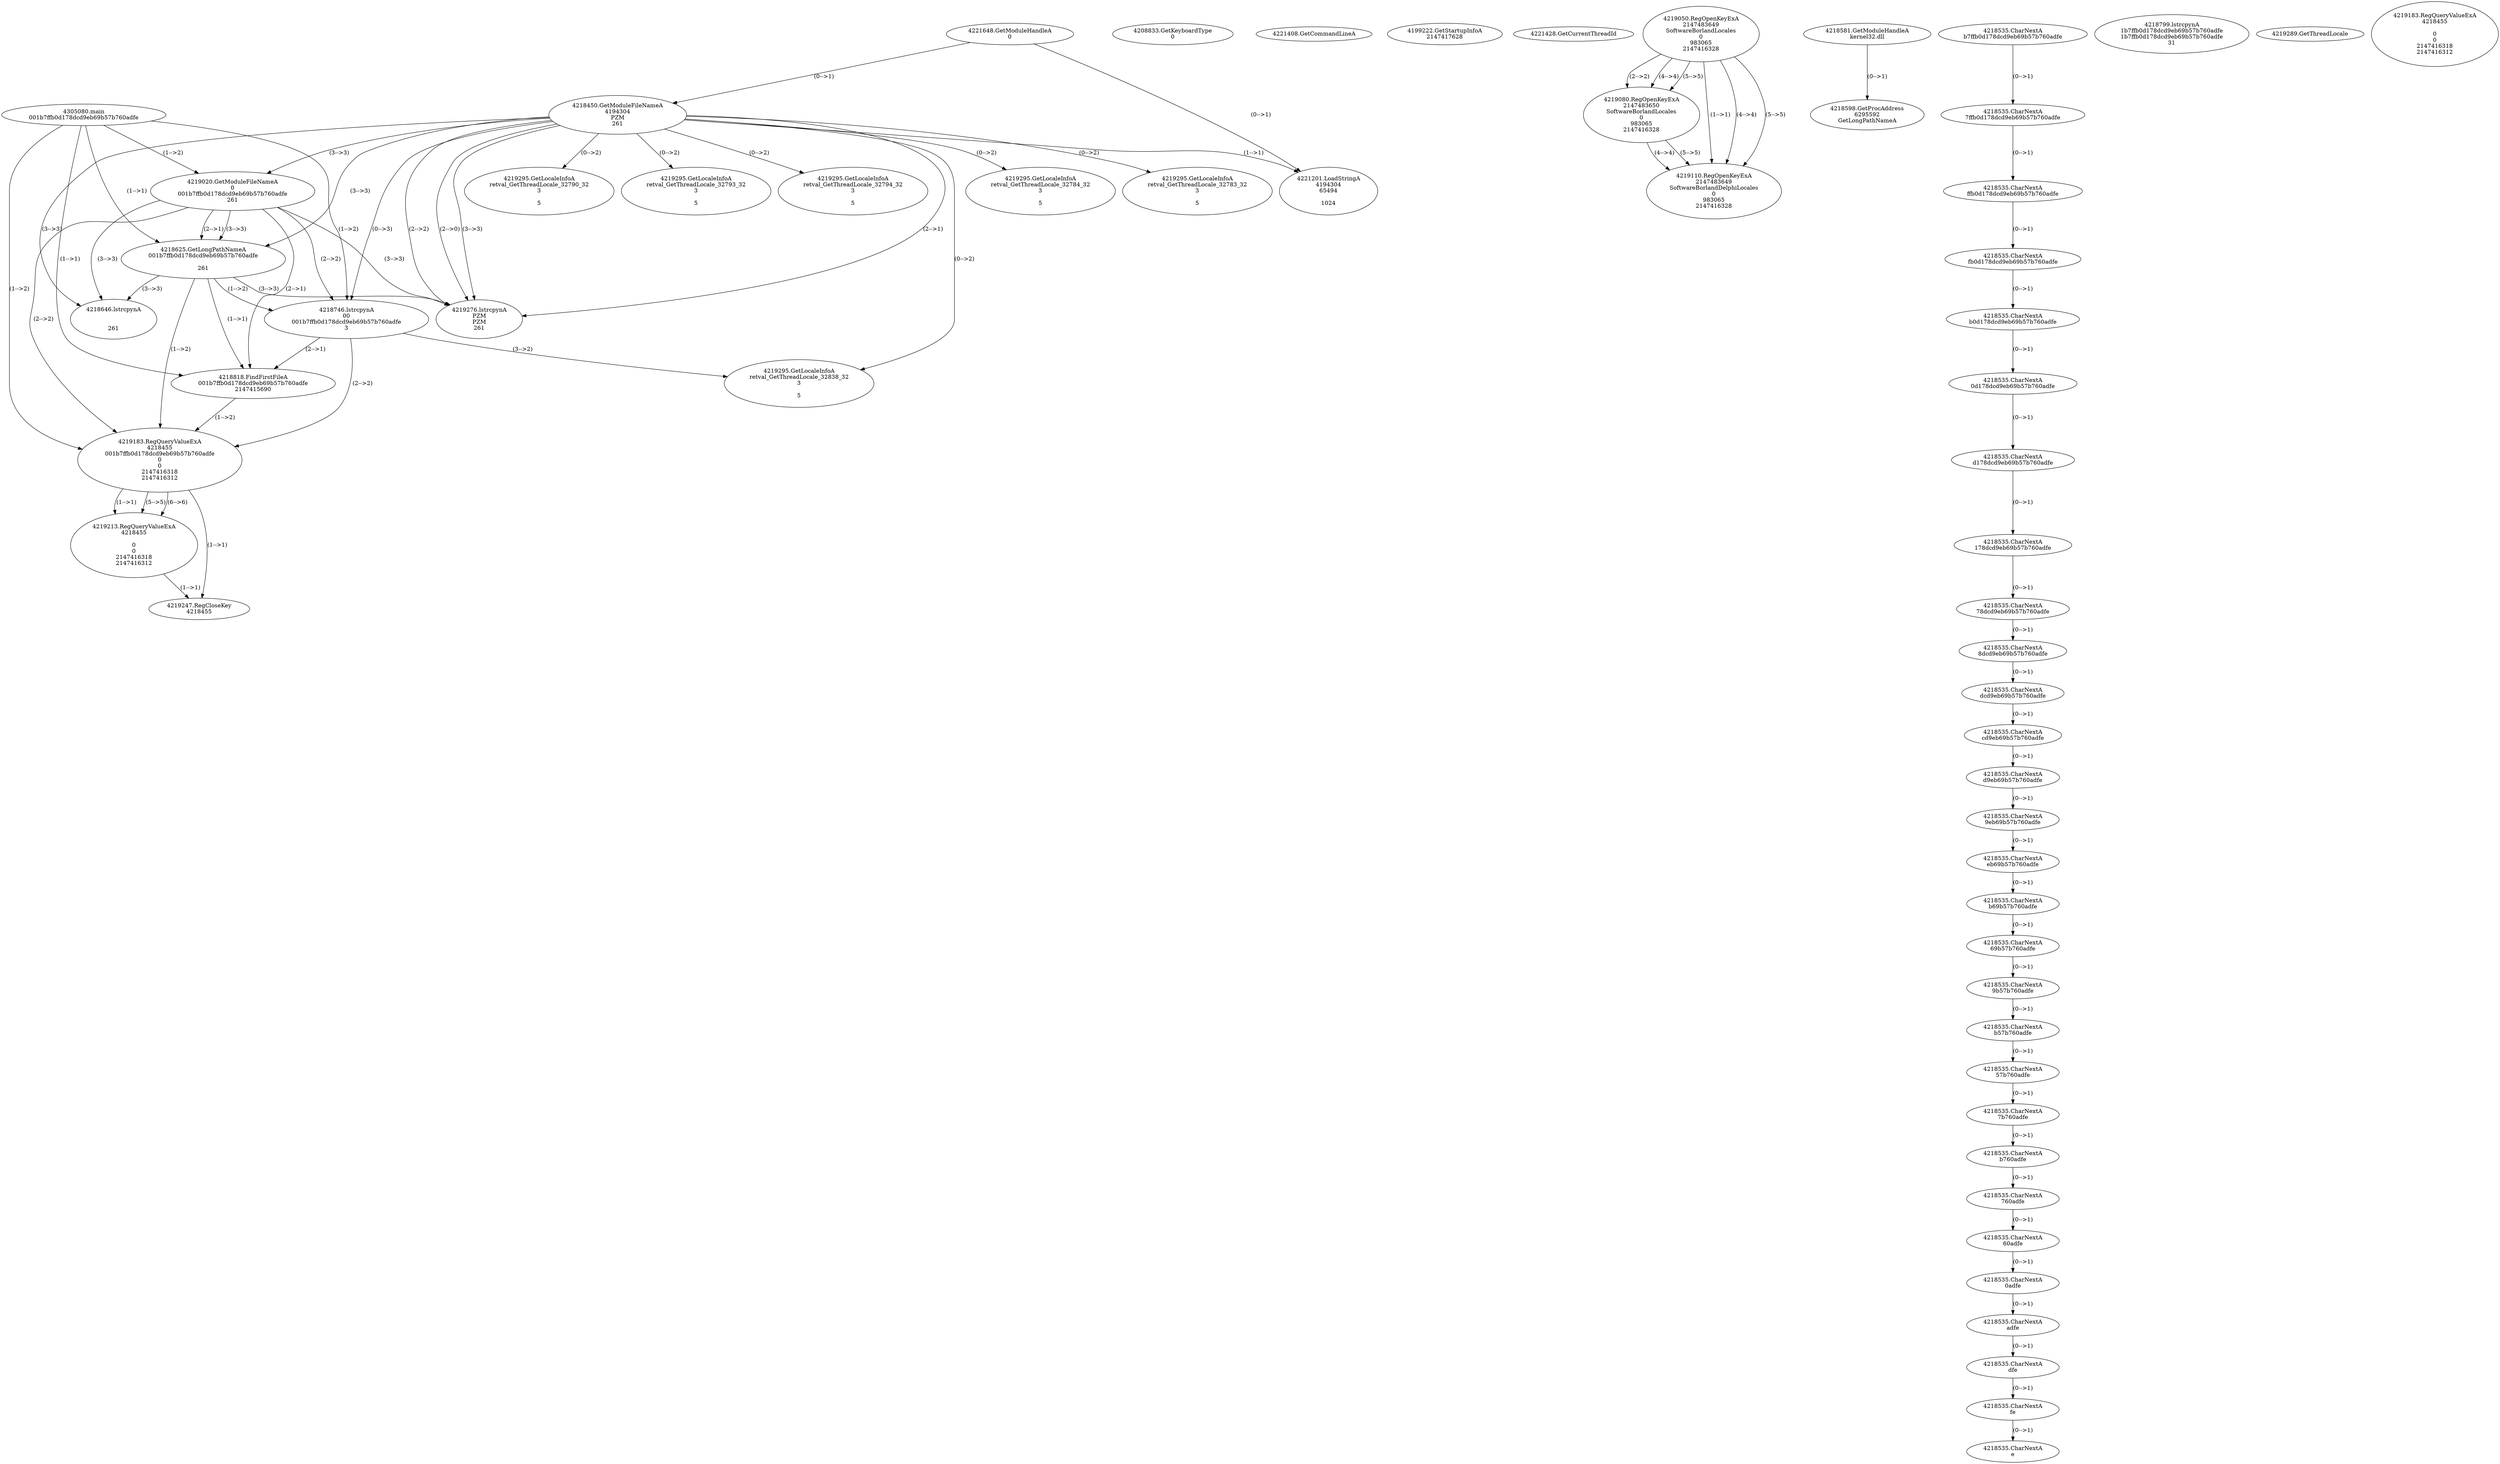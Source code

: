 // Global SCDG with merge call
digraph {
	0 [label="4305080.main
001b7ffb0d178dcd9eb69b57b760adfe"]
	1 [label="4221648.GetModuleHandleA
0"]
	2 [label="4208833.GetKeyboardType
0"]
	3 [label="4221408.GetCommandLineA
"]
	4 [label="4199222.GetStartupInfoA
2147417628"]
	5 [label="4221428.GetCurrentThreadId
"]
	6 [label="4218450.GetModuleFileNameA
4194304
PZM
261"]
	1 -> 6 [label="(0-->1)"]
	7 [label="4219020.GetModuleFileNameA
0
001b7ffb0d178dcd9eb69b57b760adfe
261"]
	0 -> 7 [label="(1-->2)"]
	6 -> 7 [label="(3-->3)"]
	8 [label="4219050.RegOpenKeyExA
2147483649
Software\Borland\Locales
0
983065
2147416328"]
	9 [label="4219080.RegOpenKeyExA
2147483650
Software\Borland\Locales
0
983065
2147416328"]
	8 -> 9 [label="(2-->2)"]
	8 -> 9 [label="(4-->4)"]
	8 -> 9 [label="(5-->5)"]
	10 [label="4219110.RegOpenKeyExA
2147483649
Software\Borland\Delphi\Locales
0
983065
2147416328"]
	8 -> 10 [label="(1-->1)"]
	8 -> 10 [label="(4-->4)"]
	9 -> 10 [label="(4-->4)"]
	8 -> 10 [label="(5-->5)"]
	9 -> 10 [label="(5-->5)"]
	11 [label="4218581.GetModuleHandleA
kernel32.dll"]
	12 [label="4218598.GetProcAddress
6295592
GetLongPathNameA"]
	11 -> 12 [label="(0-->1)"]
	13 [label="4218625.GetLongPathNameA
001b7ffb0d178dcd9eb69b57b760adfe

261"]
	0 -> 13 [label="(1-->1)"]
	7 -> 13 [label="(2-->1)"]
	6 -> 13 [label="(3-->3)"]
	7 -> 13 [label="(3-->3)"]
	14 [label="4218746.lstrcpynA
00
001b7ffb0d178dcd9eb69b57b760adfe
3"]
	0 -> 14 [label="(1-->2)"]
	7 -> 14 [label="(2-->2)"]
	13 -> 14 [label="(1-->2)"]
	6 -> 14 [label="(0-->3)"]
	15 [label="4218535.CharNextA
b7ffb0d178dcd9eb69b57b760adfe"]
	16 [label="4218535.CharNextA
7ffb0d178dcd9eb69b57b760adfe"]
	15 -> 16 [label="(0-->1)"]
	17 [label="4218535.CharNextA
ffb0d178dcd9eb69b57b760adfe"]
	16 -> 17 [label="(0-->1)"]
	18 [label="4218535.CharNextA
fb0d178dcd9eb69b57b760adfe"]
	17 -> 18 [label="(0-->1)"]
	19 [label="4218535.CharNextA
b0d178dcd9eb69b57b760adfe"]
	18 -> 19 [label="(0-->1)"]
	20 [label="4218535.CharNextA
0d178dcd9eb69b57b760adfe"]
	19 -> 20 [label="(0-->1)"]
	21 [label="4218535.CharNextA
d178dcd9eb69b57b760adfe"]
	20 -> 21 [label="(0-->1)"]
	22 [label="4218535.CharNextA
178dcd9eb69b57b760adfe"]
	21 -> 22 [label="(0-->1)"]
	23 [label="4218535.CharNextA
78dcd9eb69b57b760adfe"]
	22 -> 23 [label="(0-->1)"]
	24 [label="4218535.CharNextA
8dcd9eb69b57b760adfe"]
	23 -> 24 [label="(0-->1)"]
	25 [label="4218535.CharNextA
dcd9eb69b57b760adfe"]
	24 -> 25 [label="(0-->1)"]
	26 [label="4218535.CharNextA
cd9eb69b57b760adfe"]
	25 -> 26 [label="(0-->1)"]
	27 [label="4218535.CharNextA
d9eb69b57b760adfe"]
	26 -> 27 [label="(0-->1)"]
	28 [label="4218535.CharNextA
9eb69b57b760adfe"]
	27 -> 28 [label="(0-->1)"]
	29 [label="4218535.CharNextA
eb69b57b760adfe"]
	28 -> 29 [label="(0-->1)"]
	30 [label="4218535.CharNextA
b69b57b760adfe"]
	29 -> 30 [label="(0-->1)"]
	31 [label="4218535.CharNextA
69b57b760adfe"]
	30 -> 31 [label="(0-->1)"]
	32 [label="4218535.CharNextA
9b57b760adfe"]
	31 -> 32 [label="(0-->1)"]
	33 [label="4218535.CharNextA
b57b760adfe"]
	32 -> 33 [label="(0-->1)"]
	34 [label="4218535.CharNextA
57b760adfe"]
	33 -> 34 [label="(0-->1)"]
	35 [label="4218535.CharNextA
7b760adfe"]
	34 -> 35 [label="(0-->1)"]
	36 [label="4218535.CharNextA
b760adfe"]
	35 -> 36 [label="(0-->1)"]
	37 [label="4218535.CharNextA
760adfe"]
	36 -> 37 [label="(0-->1)"]
	38 [label="4218535.CharNextA
60adfe"]
	37 -> 38 [label="(0-->1)"]
	39 [label="4218535.CharNextA
0adfe"]
	38 -> 39 [label="(0-->1)"]
	40 [label="4218535.CharNextA
adfe"]
	39 -> 40 [label="(0-->1)"]
	41 [label="4218535.CharNextA
dfe"]
	40 -> 41 [label="(0-->1)"]
	42 [label="4218535.CharNextA
fe"]
	41 -> 42 [label="(0-->1)"]
	43 [label="4218535.CharNextA
e"]
	42 -> 43 [label="(0-->1)"]
	44 [label="4218799.lstrcpynA
1b7ffb0d178dcd9eb69b57b760adfe
1b7ffb0d178dcd9eb69b57b760adfe
31"]
	45 [label="4218818.FindFirstFileA
001b7ffb0d178dcd9eb69b57b760adfe
2147415690"]
	0 -> 45 [label="(1-->1)"]
	7 -> 45 [label="(2-->1)"]
	13 -> 45 [label="(1-->1)"]
	14 -> 45 [label="(2-->1)"]
	46 [label="4219183.RegQueryValueExA
4218455
001b7ffb0d178dcd9eb69b57b760adfe
0
0
2147416318
2147416312"]
	0 -> 46 [label="(1-->2)"]
	7 -> 46 [label="(2-->2)"]
	13 -> 46 [label="(1-->2)"]
	14 -> 46 [label="(2-->2)"]
	45 -> 46 [label="(1-->2)"]
	47 [label="4219213.RegQueryValueExA
4218455

0
0
2147416318
2147416312"]
	46 -> 47 [label="(1-->1)"]
	46 -> 47 [label="(5-->5)"]
	46 -> 47 [label="(6-->6)"]
	48 [label="4219247.RegCloseKey
4218455"]
	46 -> 48 [label="(1-->1)"]
	47 -> 48 [label="(1-->1)"]
	49 [label="4219276.lstrcpynA
PZM
PZM
261"]
	6 -> 49 [label="(2-->1)"]
	6 -> 49 [label="(2-->2)"]
	6 -> 49 [label="(3-->3)"]
	7 -> 49 [label="(3-->3)"]
	13 -> 49 [label="(3-->3)"]
	6 -> 49 [label="(2-->0)"]
	50 [label="4219289.GetThreadLocale
"]
	51 [label="4219295.GetLocaleInfoA
retval_GetThreadLocale_32838_32
3

5"]
	6 -> 51 [label="(0-->2)"]
	14 -> 51 [label="(3-->2)"]
	52 [label="4221201.LoadStringA
4194304
65494

1024"]
	1 -> 52 [label="(0-->1)"]
	6 -> 52 [label="(1-->1)"]
	53 [label="4218646.lstrcpynA


261"]
	6 -> 53 [label="(3-->3)"]
	7 -> 53 [label="(3-->3)"]
	13 -> 53 [label="(3-->3)"]
	54 [label="4219183.RegQueryValueExA
4218455

0
0
2147416318
2147416312"]
	55 [label="4219295.GetLocaleInfoA
retval_GetThreadLocale_32793_32
3

5"]
	6 -> 55 [label="(0-->2)"]
	56 [label="4219295.GetLocaleInfoA
retval_GetThreadLocale_32794_32
3

5"]
	6 -> 56 [label="(0-->2)"]
	57 [label="4219295.GetLocaleInfoA
retval_GetThreadLocale_32784_32
3

5"]
	6 -> 57 [label="(0-->2)"]
	58 [label="4219295.GetLocaleInfoA
retval_GetThreadLocale_32783_32
3

5"]
	6 -> 58 [label="(0-->2)"]
	59 [label="4219295.GetLocaleInfoA
retval_GetThreadLocale_32790_32
3

5"]
	6 -> 59 [label="(0-->2)"]
}
